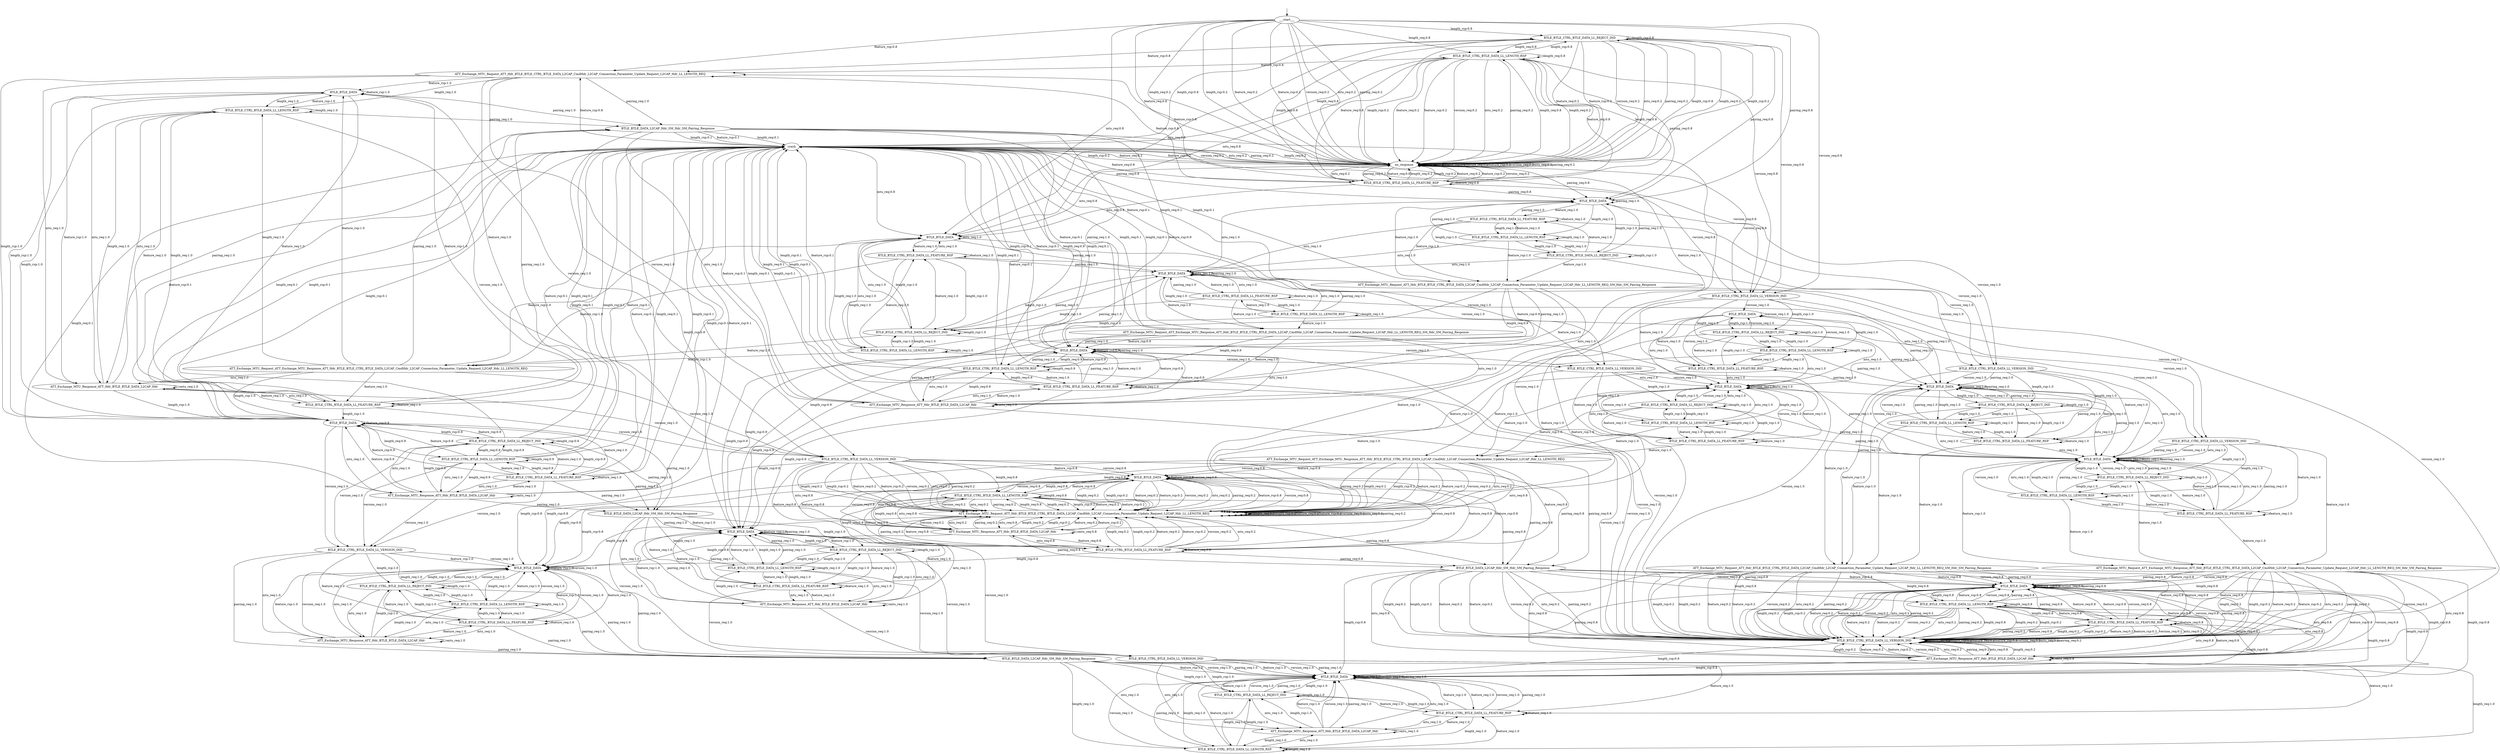 digraph bluetooth {
0 [label="___start___"];
s00 [label="BTLE_BTLE_CTRL_BTLE_DATA_LL_REJECT_IND"];
s01 [label="crash"];
s02 [label="BTLE_BTLE_CTRL_BTLE_DATA_LL_LENGTH_RSP"];
s03 [label="no_response"];
s04 [label="BTLE_BTLE_CTRL_BTLE_DATA_LL_FEATURE_RSP"];
s10 [label="BTLE_BTLE_DATA"];
s11 [label="BTLE_BTLE_CTRL_BTLE_DATA_LL_FEATURE_RSP"];
s12 [label="BTLE_BTLE_CTRL_BTLE_DATA_LL_LENGTH_RSP"];
s13 [label="BTLE_BTLE_CTRL_BTLE_DATA_LL_REJECT_IND"];
s20 [label="BTLE_BTLE_DATA"];
s21 [label="BTLE_BTLE_CTRL_BTLE_DATA_LL_FEATURE_RSP"];
s22 [label="BTLE_BTLE_CTRL_BTLE_DATA_LL_LENGTH_RSP"];
s23 [label="BTLE_BTLE_CTRL_BTLE_DATA_LL_REJECT_IND"];
s30 [label="BTLE_BTLE_DATA"];
s31 [label="BTLE_BTLE_CTRL_BTLE_DATA_LL_REJECT_IND"];
s32 [label="BTLE_BTLE_CTRL_BTLE_DATA_LL_LENGTH_RSP"];
s33 [label="BTLE_BTLE_CTRL_BTLE_DATA_LL_VERSION_IND"];
s34 [label="BTLE_BTLE_CTRL_BTLE_DATA_LL_FEATURE_RSP"];
s40 [label="BTLE_BTLE_DATA"];
s41 [label="ATT_Exchange_MTU_Request_ATT_Exchange_MTU_Response_ATT_Hdr_BTLE_BTLE_CTRL_BTLE_DATA_L2CAP_CmdHdr_L2CAP_Connection_Parameter_Update_Request_L2CAP_Hdr_LL_LENGTH_REQ"];
s42 [label="BTLE_BTLE_CTRL_BTLE_DATA_LL_LENGTH_RSP"];
s43 [label="ATT_Exchange_MTU_Request_ATT_Hdr_BTLE_BTLE_CTRL_BTLE_DATA_L2CAP_CmdHdr_L2CAP_Connection_Parameter_Update_Request_L2CAP_Hdr_LL_LENGTH_REQ"];
s44 [label="ATT_Exchange_MTU_Response_ATT_Hdr_BTLE_BTLE_DATA_L2CAP_Hdr"];
s45 [label="BTLE_BTLE_CTRL_BTLE_DATA_LL_FEATURE_RSP"];
s50 [label="BTLE_BTLE_DATA"];
s51 [label="BTLE_BTLE_CTRL_BTLE_DATA_LL_REJECT_IND"];
s52 [label="BTLE_BTLE_CTRL_BTLE_DATA_LL_LENGTH_RSP"];
s53 [label="ATT_Exchange_MTU_Response_ATT_Hdr_BTLE_BTLE_DATA_L2CAP_Hdr"];
s54 [label="BTLE_BTLE_CTRL_BTLE_DATA_LL_FEATURE_RSP"];
s60 [label="BTLE_BTLE_DATA"];
s61 [label="ATT_Exchange_MTU_Request_ATT_Exchange_MTU_Response_ATT_Hdr_BTLE_BTLE_CTRL_BTLE_DATA_L2CAP_CmdHdr_L2CAP_Connection_Parameter_Update_Request_L2CAP_Hdr_LL_LENGTH_REQ"];
s62 [label="BTLE_BTLE_CTRL_BTLE_DATA_LL_LENGTH_RSP"];
s63 [label="ATT_Exchange_MTU_Request_ATT_Hdr_BTLE_BTLE_CTRL_BTLE_DATA_L2CAP_CmdHdr_L2CAP_Connection_Parameter_Update_Request_L2CAP_Hdr_LL_LENGTH_REQ"];
s64 [label="ATT_Exchange_MTU_Response_ATT_Hdr_BTLE_BTLE_DATA_L2CAP_Hdr"];
s65 [label="BTLE_BTLE_CTRL_BTLE_DATA_LL_VERSION_IND"];
s66 [label="BTLE_BTLE_CTRL_BTLE_DATA_LL_FEATURE_RSP"];
s70 [label="BTLE_BTLE_DATA"];
s71 [label="BTLE_BTLE_CTRL_BTLE_DATA_LL_REJECT_IND"];
s72 [label="BTLE_BTLE_CTRL_BTLE_DATA_LL_LENGTH_RSP"];
s73 [label="BTLE_BTLE_CTRL_BTLE_DATA_LL_VERSION_IND"];
s74 [label="BTLE_BTLE_CTRL_BTLE_DATA_LL_FEATURE_RSP"];
s80 [label="BTLE_BTLE_DATA"];
s81 [label="BTLE_BTLE_CTRL_BTLE_DATA_LL_FEATURE_RSP"];
s82 [label="BTLE_BTLE_CTRL_BTLE_DATA_LL_LENGTH_RSP"];
s90 [label="BTLE_BTLE_DATA"];
s91 [label="BTLE_BTLE_CTRL_BTLE_DATA_LL_REJECT_IND"];
s92 [label="BTLE_BTLE_CTRL_BTLE_DATA_LL_LENGTH_RSP"];
s93 [label="BTLE_BTLE_CTRL_BTLE_DATA_LL_VERSION_IND"];
s94 [label="BTLE_BTLE_CTRL_BTLE_DATA_LL_FEATURE_RSP"];
s100 [label="BTLE_BTLE_DATA"];
s101 [label="BTLE_BTLE_DATA_L2CAP_Hdr_SM_Hdr_SM_Pairing_Response"];
s102 [label="BTLE_BTLE_CTRL_BTLE_DATA_LL_LENGTH_RSP"];
s103 [label="BTLE_BTLE_CTRL_BTLE_DATA_LL_FEATURE_RSP"];
s104 [label="ATT_Exchange_MTU_Request_ATT_Hdr_BTLE_BTLE_CTRL_BTLE_DATA_L2CAP_CmdHdr_L2CAP_Connection_Parameter_Update_Request_L2CAP_Hdr_LL_LENGTH_REQ_SM_Hdr_SM_Pairing_Response"];
s105 [label="ATT_Exchange_MTU_Response_ATT_Hdr_BTLE_BTLE_DATA_L2CAP_Hdr"];
s106 [label="ATT_Exchange_MTU_Request_ATT_Exchange_MTU_Response_ATT_Hdr_BTLE_BTLE_CTRL_BTLE_DATA_L2CAP_CmdHdr_L2CAP_Connection_Parameter_Update_Request_L2CAP_Hdr_LL_LENGTH_REQ_SM_Hdr_SM_Pairing_Response"];
s110 [label="BTLE_BTLE_DATA"];
s111 [label="BTLE_BTLE_CTRL_BTLE_DATA_LL_REJECT_IND"];
s112 [label="BTLE_BTLE_CTRL_BTLE_DATA_LL_LENGTH_RSP"];
s113 [label="BTLE_BTLE_CTRL_BTLE_DATA_LL_VERSION_IND"];
s114 [label="BTLE_BTLE_CTRL_BTLE_DATA_LL_FEATURE_RSP"];
s120 [label="BTLE_BTLE_DATA"];
s121 [label="BTLE_BTLE_DATA_L2CAP_Hdr_SM_Hdr_SM_Pairing_Response"];
s122 [label="BTLE_BTLE_CTRL_BTLE_DATA_LL_LENGTH_RSP"];
s123 [label="BTLE_BTLE_CTRL_BTLE_DATA_LL_FEATURE_RSP"];
s124 [label="ATT_Exchange_MTU_Request_ATT_Hdr_BTLE_BTLE_CTRL_BTLE_DATA_L2CAP_CmdHdr_L2CAP_Connection_Parameter_Update_Request_L2CAP_Hdr_LL_LENGTH_REQ_SM_Hdr_SM_Pairing_Response"];
s125 [label="ATT_Exchange_MTU_Response_ATT_Hdr_BTLE_BTLE_DATA_L2CAP_Hdr"];
s126 [label="BTLE_BTLE_CTRL_BTLE_DATA_LL_VERSION_IND"];
s127 [label="ATT_Exchange_MTU_Request_ATT_Exchange_MTU_Response_ATT_Hdr_BTLE_BTLE_CTRL_BTLE_DATA_L2CAP_CmdHdr_L2CAP_Connection_Parameter_Update_Request_L2CAP_Hdr_LL_LENGTH_REQ_SM_Hdr_SM_Pairing_Response"];
s130 [label="BTLE_BTLE_DATA"];
s131 [label="BTLE_BTLE_CTRL_BTLE_DATA_LL_REJECT_IND"];
s132 [label="BTLE_BTLE_DATA_L2CAP_Hdr_SM_Hdr_SM_Pairing_Response"];
s133 [label="BTLE_BTLE_CTRL_BTLE_DATA_LL_LENGTH_RSP"];
s134 [label="ATT_Exchange_MTU_Response_ATT_Hdr_BTLE_BTLE_DATA_L2CAP_Hdr"];
s135 [label="BTLE_BTLE_CTRL_BTLE_DATA_LL_FEATURE_RSP"];
s140 [label="BTLE_BTLE_DATA"];
s141 [label="BTLE_BTLE_CTRL_BTLE_DATA_LL_REJECT_IND"];
s142 [label="BTLE_BTLE_CTRL_BTLE_DATA_LL_LENGTH_RSP"];
s143 [label="ATT_Exchange_MTU_Response_ATT_Hdr_BTLE_BTLE_DATA_L2CAP_Hdr"];
s144 [label="BTLE_BTLE_CTRL_BTLE_DATA_LL_VERSION_IND"];
s145 [label="BTLE_BTLE_CTRL_BTLE_DATA_LL_FEATURE_RSP"];
s150 [label="BTLE_BTLE_DATA"];
s151 [label="BTLE_BTLE_CTRL_BTLE_DATA_LL_REJECT_IND"];
s152 [label="BTLE_BTLE_DATA_L2CAP_Hdr_SM_Hdr_SM_Pairing_Response"];
s153 [label="BTLE_BTLE_CTRL_BTLE_DATA_LL_LENGTH_RSP"];
s154 [label="ATT_Exchange_MTU_Response_ATT_Hdr_BTLE_BTLE_DATA_L2CAP_Hdr"];
s155 [label="BTLE_BTLE_CTRL_BTLE_DATA_LL_VERSION_IND"];
s156 [label="BTLE_BTLE_CTRL_BTLE_DATA_LL_FEATURE_RSP"];
0 -> s03  [label="length_req:0.2"];
0 -> s02  [label="length_req:0.8"];
0 -> s03  [label="length_rsp:0.2"];
0 -> s00  [label="length_rsp:0.8"];
0 -> s03  [label="feature_req:0.2"];
0 -> s04  [label="feature_req:0.8"];
0 -> s03  [label="feature_rsp:0.2"];
0 -> s43  [label="feature_rsp:0.8"];
0 -> s03  [label="version_req:0.2"];
0 -> s33  [label="version_req:0.8"];
0 -> s03  [label="mtu_req:0.2"];
0 -> s20  [label="mtu_req:0.8"];
0 -> s03  [label="pairing_req:0.2"];
0 -> s10  [label="pairing_req:0.8"];
s00 -> s03  [label="length_req:0.2"];
s00 -> s02  [label="length_req:0.8"];
s00 -> s03  [label="length_rsp:0.2"];
s00 -> s00  [label="length_rsp:0.8"];
s00 -> s03  [label="feature_req:0.2"];
s00 -> s04  [label="feature_req:0.8"];
s00 -> s03  [label="feature_rsp:0.2"];
s00 -> s43  [label="feature_rsp:0.8"];
s00 -> s03  [label="version_req:0.2"];
s00 -> s33  [label="version_req:0.8"];
s00 -> s03  [label="mtu_req:0.2"];
s00 -> s20  [label="mtu_req:0.8"];
s00 -> s03  [label="pairing_req:0.2"];
s00 -> s10  [label="pairing_req:0.8"];
s01 -> s03  [label="length_req:0.2"];
s01 -> s02  [label="length_req:0.8"];
s01 -> s03  [label="length_rsp:0.2"];
s01 -> s00  [label="length_rsp:0.8"];
s01 -> s03  [label="feature_req:0.2"];
s01 -> s04  [label="feature_req:0.8"];
s01 -> s03  [label="feature_rsp:0.2"];
s01 -> s43  [label="feature_rsp:0.8"];
s01 -> s03  [label="version_req:0.2"];
s01 -> s33  [label="version_req:0.8"];
s01 -> s03  [label="mtu_req:0.2"];
s01 -> s20  [label="mtu_req:0.8"];
s01 -> s03  [label="pairing_req:0.2"];
s01 -> s10  [label="pairing_req:0.8"];
s02 -> s03  [label="length_req:0.2"];
s02 -> s02  [label="length_req:0.8"];
s02 -> s03  [label="length_rsp:0.2"];
s02 -> s00  [label="length_rsp:0.8"];
s02 -> s03  [label="feature_req:0.2"];
s02 -> s04  [label="feature_req:0.8"];
s02 -> s03  [label="feature_rsp:0.2"];
s02 -> s43  [label="feature_rsp:0.8"];
s02 -> s03  [label="version_req:0.2"];
s02 -> s33  [label="version_req:0.8"];
s02 -> s03  [label="mtu_req:0.2"];
s02 -> s20  [label="mtu_req:0.8"];
s02 -> s03  [label="pairing_req:0.2"];
s02 -> s10  [label="pairing_req:0.8"];
s03 -> s03  [label="length_req:0.2"];
s03 -> s02  [label="length_req:0.8"];
s03 -> s03  [label="length_rsp:0.2"];
s03 -> s00  [label="length_rsp:0.8"];
s03 -> s03  [label="feature_req:0.2"];
s03 -> s04  [label="feature_req:0.8"];
s03 -> s03  [label="feature_rsp:0.2"];
s03 -> s43  [label="feature_rsp:0.8"];
s03 -> s03  [label="version_req:0.2"];
s03 -> s33  [label="version_req:0.8"];
s03 -> s03  [label="mtu_req:0.2"];
s03 -> s20  [label="mtu_req:0.8"];
s03 -> s03  [label="pairing_req:0.2"];
s03 -> s10  [label="pairing_req:0.8"];
s04 -> s03  [label="length_req:0.2"];
s04 -> s02  [label="length_req:0.8"];
s04 -> s03  [label="length_rsp:0.2"];
s04 -> s00  [label="length_rsp:0.8"];
s04 -> s03  [label="feature_req:0.2"];
s04 -> s04  [label="feature_req:0.8"];
s04 -> s03  [label="feature_rsp:0.2"];
s04 -> s43  [label="feature_rsp:0.8"];
s04 -> s03  [label="version_req:0.2"];
s04 -> s33  [label="version_req:0.8"];
s04 -> s03  [label="mtu_req:0.2"];
s04 -> s20  [label="mtu_req:0.8"];
s04 -> s03  [label="pairing_req:0.2"];
s04 -> s10  [label="pairing_req:0.8"];
s10 -> s12  [label="length_req:1.0"];
s10 -> s13  [label="length_rsp:1.0"];
s10 -> s11  [label="feature_req:1.0"];
s10 -> s104  [label="feature_rsp:1.0"];
s10 -> s93  [label="version_req:1.0"];
s10 -> s80  [label="mtu_req:1.0"];
s10 -> s10  [label="pairing_req:1.0"];
s11 -> s12  [label="length_req:1.0"];
s11 -> s13  [label="length_rsp:1.0"];
s11 -> s11  [label="feature_req:1.0"];
s11 -> s104  [label="feature_rsp:1.0"];
s11 -> s93  [label="version_req:1.0"];
s11 -> s80  [label="mtu_req:1.0"];
s11 -> s10  [label="pairing_req:1.0"];
s12 -> s12  [label="length_req:1.0"];
s12 -> s13  [label="length_rsp:1.0"];
s12 -> s11  [label="feature_req:1.0"];
s12 -> s104  [label="feature_rsp:1.0"];
s12 -> s93  [label="version_req:1.0"];
s12 -> s80  [label="mtu_req:1.0"];
s12 -> s10  [label="pairing_req:1.0"];
s13 -> s12  [label="length_req:1.0"];
s13 -> s13  [label="length_rsp:1.0"];
s13 -> s11  [label="feature_req:1.0"];
s13 -> s104  [label="feature_rsp:1.0"];
s13 -> s93  [label="version_req:1.0"];
s13 -> s80  [label="mtu_req:1.0"];
s13 -> s10  [label="pairing_req:1.0"];
s20 -> s22  [label="length_req:1.0"];
s20 -> s23  [label="length_rsp:1.0"];
s20 -> s21  [label="feature_req:1.0"];
s20 -> s41  [label="feature_rsp:1.0"];
s20 -> s73  [label="version_req:1.0"];
s20 -> s20  [label="mtu_req:1.0"];
s20 -> s80  [label="pairing_req:1.0"];
s21 -> s22  [label="length_req:1.0"];
s21 -> s23  [label="length_rsp:1.0"];
s21 -> s21  [label="feature_req:1.0"];
s21 -> s41  [label="feature_rsp:1.0"];
s21 -> s73  [label="version_req:1.0"];
s21 -> s20  [label="mtu_req:1.0"];
s21 -> s80  [label="pairing_req:1.0"];
s22 -> s22  [label="length_req:1.0"];
s22 -> s23  [label="length_rsp:1.0"];
s22 -> s21  [label="feature_req:1.0"];
s22 -> s41  [label="feature_rsp:1.0"];
s22 -> s73  [label="version_req:1.0"];
s22 -> s20  [label="mtu_req:1.0"];
s22 -> s80  [label="pairing_req:1.0"];
s23 -> s22  [label="length_req:1.0"];
s23 -> s23  [label="length_rsp:1.0"];
s23 -> s21  [label="feature_req:1.0"];
s23 -> s41  [label="feature_rsp:1.0"];
s23 -> s73  [label="version_req:1.0"];
s23 -> s20  [label="mtu_req:1.0"];
s23 -> s80  [label="pairing_req:1.0"];
s30 -> s32  [label="length_req:1.0"];
s30 -> s31  [label="length_rsp:1.0"];
s30 -> s34  [label="feature_req:1.0"];
s30 -> s63  [label="feature_rsp:1.0"];
s30 -> s30  [label="version_req:1.0"];
s30 -> s70  [label="mtu_req:1.0"];
s30 -> s90  [label="pairing_req:1.0"];
s31 -> s32  [label="length_req:1.0"];
s31 -> s31  [label="length_rsp:1.0"];
s31 -> s34  [label="feature_req:1.0"];
s31 -> s63  [label="feature_rsp:1.0"];
s31 -> s30  [label="version_req:1.0"];
s31 -> s70  [label="mtu_req:1.0"];
s31 -> s90  [label="pairing_req:1.0"];
s32 -> s32  [label="length_req:1.0"];
s32 -> s31  [label="length_rsp:1.0"];
s32 -> s34  [label="feature_req:1.0"];
s32 -> s63  [label="feature_rsp:1.0"];
s32 -> s30  [label="version_req:1.0"];
s32 -> s70  [label="mtu_req:1.0"];
s32 -> s90  [label="pairing_req:1.0"];
s33 -> s32  [label="length_req:1.0"];
s33 -> s31  [label="length_rsp:1.0"];
s33 -> s34  [label="feature_req:1.0"];
s33 -> s63  [label="feature_rsp:1.0"];
s33 -> s30  [label="version_req:1.0"];
s33 -> s70  [label="mtu_req:1.0"];
s33 -> s90  [label="pairing_req:1.0"];
s34 -> s32  [label="length_req:1.0"];
s34 -> s31  [label="length_rsp:1.0"];
s34 -> s34  [label="feature_req:1.0"];
s34 -> s63  [label="feature_rsp:1.0"];
s34 -> s30  [label="version_req:1.0"];
s34 -> s70  [label="mtu_req:1.0"];
s34 -> s90  [label="pairing_req:1.0"];
s40 -> s42  [label="length_req:1.0"];
s40 -> s50  [label="length_rsp:1.0"];
s40 -> s45  [label="feature_req:1.0"];
s40 -> s40  [label="feature_rsp:1.0"];
s40 -> s65  [label="version_req:1.0"];
s40 -> s44  [label="mtu_req:1.0"];
s40 -> s101  [label="pairing_req:1.0"];
s41 -> s42  [label="length_req:1.0"];
s41 -> s50  [label="length_rsp:1.0"];
s41 -> s45  [label="feature_req:1.0"];
s41 -> s40  [label="feature_rsp:1.0"];
s41 -> s65  [label="version_req:1.0"];
s41 -> s44  [label="mtu_req:1.0"];
s41 -> s101  [label="pairing_req:1.0"];
s42 -> s42  [label="length_req:1.0"];
s42 -> s50  [label="length_rsp:1.0"];
s42 -> s45  [label="feature_req:1.0"];
s42 -> s40  [label="feature_rsp:1.0"];
s42 -> s65  [label="version_req:1.0"];
s42 -> s44  [label="mtu_req:1.0"];
s42 -> s101  [label="pairing_req:1.0"];
s43 -> s42  [label="length_req:1.0"];
s43 -> s50  [label="length_rsp:1.0"];
s43 -> s45  [label="feature_req:1.0"];
s43 -> s40  [label="feature_rsp:1.0"];
s43 -> s65  [label="version_req:1.0"];
s43 -> s44  [label="mtu_req:1.0"];
s43 -> s101  [label="pairing_req:1.0"];
s44 -> s42  [label="length_req:1.0"];
s44 -> s50  [label="length_rsp:1.0"];
s44 -> s45  [label="feature_req:1.0"];
s44 -> s40  [label="feature_rsp:1.0"];
s44 -> s65  [label="version_req:1.0"];
s44 -> s44  [label="mtu_req:1.0"];
s44 -> s101  [label="pairing_req:1.0"];
s45 -> s42  [label="length_req:1.0"];
s45 -> s50  [label="length_rsp:1.0"];
s45 -> s45  [label="feature_req:1.0"];
s45 -> s40  [label="feature_rsp:1.0"];
s45 -> s65  [label="version_req:1.0"];
s45 -> s44  [label="mtu_req:1.0"];
s45 -> s101  [label="pairing_req:1.0"];
s50 -> s01  [label="length_req:0.1"];
s50 -> s52  [label="length_req:0.9"];
s50 -> s01  [label="length_rsp:0.1"];
s50 -> s51  [label="length_rsp:0.9"];
s50 -> s54  [label="feature_req:1.0"];
s50 -> s01  [label="feature_rsp:0.1"];
s50 -> s50  [label="feature_rsp:0.9"];
s50 -> s144  [label="version_req:1.0"];
s50 -> s53  [label="mtu_req:1.0"];
s50 -> s132  [label="pairing_req:1.0"];
s51 -> s01  [label="length_req:0.1"];
s51 -> s52  [label="length_req:0.9"];
s51 -> s01  [label="length_rsp:0.1"];
s51 -> s51  [label="length_rsp:0.9"];
s51 -> s54  [label="feature_req:1.0"];
s51 -> s01  [label="feature_rsp:0.1"];
s51 -> s50  [label="feature_rsp:0.9"];
s51 -> s144  [label="version_req:1.0"];
s51 -> s53  [label="mtu_req:1.0"];
s51 -> s132  [label="pairing_req:1.0"];
s52 -> s01  [label="length_req:0.1"];
s52 -> s52  [label="length_req:0.9"];
s52 -> s01  [label="length_rsp:0.1"];
s52 -> s51  [label="length_rsp:0.9"];
s52 -> s54  [label="feature_req:1.0"];
s52 -> s01  [label="feature_rsp:0.1"];
s52 -> s50  [label="feature_rsp:0.9"];
s52 -> s144  [label="version_req:1.0"];
s52 -> s53  [label="mtu_req:1.0"];
s52 -> s132  [label="pairing_req:1.0"];
s53 -> s01  [label="length_req:0.1"];
s53 -> s52  [label="length_req:0.9"];
s53 -> s01  [label="length_rsp:0.1"];
s53 -> s51  [label="length_rsp:0.9"];
s53 -> s54  [label="feature_req:1.0"];
s53 -> s01  [label="feature_rsp:0.1"];
s53 -> s50  [label="feature_rsp:0.9"];
s53 -> s144  [label="version_req:1.0"];
s53 -> s53  [label="mtu_req:1.0"];
s53 -> s132  [label="pairing_req:1.0"];
s54 -> s01  [label="length_req:0.1"];
s54 -> s52  [label="length_req:0.9"];
s54 -> s01  [label="length_rsp:0.1"];
s54 -> s51  [label="length_rsp:0.9"];
s54 -> s54  [label="feature_req:1.0"];
s54 -> s01  [label="feature_rsp:0.1"];
s54 -> s50  [label="feature_rsp:0.9"];
s54 -> s144  [label="version_req:1.0"];
s54 -> s53  [label="mtu_req:1.0"];
s54 -> s132  [label="pairing_req:1.0"];
s60 -> s63  [label="length_req:0.2"];
s60 -> s62  [label="length_req:0.8"];
s60 -> s63  [label="length_rsp:0.2"];
s60 -> s140  [label="length_rsp:0.8"];
s60 -> s63  [label="feature_req:0.2"];
s60 -> s66  [label="feature_req:0.8"];
s60 -> s63  [label="feature_rsp:0.2"];
s60 -> s60  [label="feature_rsp:0.8"];
s60 -> s63  [label="version_req:0.2"];
s60 -> s60  [label="version_req:0.8"];
s60 -> s63  [label="mtu_req:0.2"];
s60 -> s64  [label="mtu_req:0.8"];
s60 -> s63  [label="pairing_req:0.2"];
s60 -> s121  [label="pairing_req:0.8"];
s61 -> s63  [label="length_req:0.2"];
s61 -> s62  [label="length_req:0.8"];
s61 -> s63  [label="length_rsp:0.2"];
s61 -> s140  [label="length_rsp:0.8"];
s61 -> s63  [label="feature_req:0.2"];
s61 -> s66  [label="feature_req:0.8"];
s61 -> s63  [label="feature_rsp:0.2"];
s61 -> s60  [label="feature_rsp:0.8"];
s61 -> s63  [label="version_req:0.2"];
s61 -> s60  [label="version_req:0.8"];
s61 -> s63  [label="mtu_req:0.2"];
s61 -> s64  [label="mtu_req:0.8"];
s61 -> s63  [label="pairing_req:0.2"];
s61 -> s121  [label="pairing_req:0.8"];
s62 -> s63  [label="length_req:0.2"];
s62 -> s62  [label="length_req:0.8"];
s62 -> s63  [label="length_rsp:0.2"];
s62 -> s140  [label="length_rsp:0.8"];
s62 -> s63  [label="feature_req:0.2"];
s62 -> s66  [label="feature_req:0.8"];
s62 -> s63  [label="feature_rsp:0.2"];
s62 -> s60  [label="feature_rsp:0.8"];
s62 -> s63  [label="version_req:0.2"];
s62 -> s60  [label="version_req:0.8"];
s62 -> s63  [label="mtu_req:0.2"];
s62 -> s64  [label="mtu_req:0.8"];
s62 -> s63  [label="pairing_req:0.2"];
s62 -> s121  [label="pairing_req:0.8"];
s63 -> s63  [label="length_req:0.2"];
s63 -> s62  [label="length_req:0.8"];
s63 -> s63  [label="length_rsp:0.2"];
s63 -> s140  [label="length_rsp:0.8"];
s63 -> s63  [label="feature_req:0.2"];
s63 -> s66  [label="feature_req:0.8"];
s63 -> s63  [label="feature_rsp:0.2"];
s63 -> s60  [label="feature_rsp:0.8"];
s63 -> s63  [label="version_req:0.2"];
s63 -> s60  [label="version_req:0.8"];
s63 -> s63  [label="mtu_req:0.2"];
s63 -> s64  [label="mtu_req:0.8"];
s63 -> s63  [label="pairing_req:0.2"];
s63 -> s121  [label="pairing_req:0.8"];
s64 -> s63  [label="length_req:0.2"];
s64 -> s62  [label="length_req:0.8"];
s64 -> s63  [label="length_rsp:0.2"];
s64 -> s140  [label="length_rsp:0.8"];
s64 -> s63  [label="feature_req:0.2"];
s64 -> s66  [label="feature_req:0.8"];
s64 -> s63  [label="feature_rsp:0.2"];
s64 -> s60  [label="feature_rsp:0.8"];
s64 -> s63  [label="version_req:0.2"];
s64 -> s60  [label="version_req:0.8"];
s64 -> s63  [label="mtu_req:0.2"];
s64 -> s64  [label="mtu_req:0.8"];
s64 -> s63  [label="pairing_req:0.2"];
s64 -> s121  [label="pairing_req:0.8"];
s65 -> s63  [label="length_req:0.2"];
s65 -> s62  [label="length_req:0.8"];
s65 -> s63  [label="length_rsp:0.2"];
s65 -> s140  [label="length_rsp:0.8"];
s65 -> s63  [label="feature_req:0.2"];
s65 -> s66  [label="feature_req:0.8"];
s65 -> s63  [label="feature_rsp:0.2"];
s65 -> s60  [label="feature_rsp:0.8"];
s65 -> s63  [label="version_req:0.2"];
s65 -> s60  [label="version_req:0.8"];
s65 -> s63  [label="mtu_req:0.2"];
s65 -> s64  [label="mtu_req:0.8"];
s65 -> s63  [label="pairing_req:0.2"];
s65 -> s121  [label="pairing_req:0.8"];
s66 -> s63  [label="length_req:0.2"];
s66 -> s62  [label="length_req:0.8"];
s66 -> s63  [label="length_rsp:0.2"];
s66 -> s140  [label="length_rsp:0.8"];
s66 -> s63  [label="feature_req:0.2"];
s66 -> s66  [label="feature_req:0.8"];
s66 -> s63  [label="feature_rsp:0.2"];
s66 -> s60  [label="feature_rsp:0.8"];
s66 -> s63  [label="version_req:0.2"];
s66 -> s60  [label="version_req:0.8"];
s66 -> s63  [label="mtu_req:0.2"];
s66 -> s64  [label="mtu_req:0.8"];
s66 -> s63  [label="pairing_req:0.2"];
s66 -> s121  [label="pairing_req:0.8"];
s70 -> s72  [label="length_req:1.0"];
s70 -> s71  [label="length_rsp:1.0"];
s70 -> s74  [label="feature_req:1.0"];
s70 -> s61  [label="feature_rsp:1.0"];
s70 -> s70  [label="version_req:1.0"];
s70 -> s70  [label="mtu_req:1.0"];
s70 -> s110  [label="pairing_req:1.0"];
s71 -> s72  [label="length_req:1.0"];
s71 -> s71  [label="length_rsp:1.0"];
s71 -> s74  [label="feature_req:1.0"];
s71 -> s61  [label="feature_rsp:1.0"];
s71 -> s70  [label="version_req:1.0"];
s71 -> s70  [label="mtu_req:1.0"];
s71 -> s110  [label="pairing_req:1.0"];
s72 -> s72  [label="length_req:1.0"];
s72 -> s71  [label="length_rsp:1.0"];
s72 -> s74  [label="feature_req:1.0"];
s72 -> s61  [label="feature_rsp:1.0"];
s72 -> s70  [label="version_req:1.0"];
s72 -> s70  [label="mtu_req:1.0"];
s72 -> s110  [label="pairing_req:1.0"];
s73 -> s72  [label="length_req:1.0"];
s73 -> s71  [label="length_rsp:1.0"];
s73 -> s74  [label="feature_req:1.0"];
s73 -> s61  [label="feature_rsp:1.0"];
s73 -> s70  [label="version_req:1.0"];
s73 -> s70  [label="mtu_req:1.0"];
s73 -> s110  [label="pairing_req:1.0"];
s74 -> s72  [label="length_req:1.0"];
s74 -> s71  [label="length_rsp:1.0"];
s74 -> s74  [label="feature_req:1.0"];
s74 -> s61  [label="feature_rsp:1.0"];
s74 -> s70  [label="version_req:1.0"];
s74 -> s70  [label="mtu_req:1.0"];
s74 -> s110  [label="pairing_req:1.0"];
s80 -> s82  [label="length_req:1.0"];
s80 -> s23  [label="length_rsp:1.0"];
s80 -> s81  [label="feature_req:1.0"];
s80 -> s106  [label="feature_rsp:1.0"];
s80 -> s113  [label="version_req:1.0"];
s80 -> s80  [label="mtu_req:1.0"];
s80 -> s80  [label="pairing_req:1.0"];
s81 -> s82  [label="length_req:1.0"];
s81 -> s23  [label="length_rsp:1.0"];
s81 -> s81  [label="feature_req:1.0"];
s81 -> s106  [label="feature_rsp:1.0"];
s81 -> s113  [label="version_req:1.0"];
s81 -> s80  [label="mtu_req:1.0"];
s81 -> s80  [label="pairing_req:1.0"];
s82 -> s82  [label="length_req:1.0"];
s82 -> s23  [label="length_rsp:1.0"];
s82 -> s81  [label="feature_req:1.0"];
s82 -> s106  [label="feature_rsp:1.0"];
s82 -> s113  [label="version_req:1.0"];
s82 -> s80  [label="mtu_req:1.0"];
s82 -> s80  [label="pairing_req:1.0"];
s90 -> s92  [label="length_req:1.0"];
s90 -> s91  [label="length_rsp:1.0"];
s90 -> s94  [label="feature_req:1.0"];
s90 -> s124  [label="feature_rsp:1.0"];
s90 -> s90  [label="version_req:1.0"];
s90 -> s110  [label="mtu_req:1.0"];
s90 -> s90  [label="pairing_req:1.0"];
s91 -> s92  [label="length_req:1.0"];
s91 -> s91  [label="length_rsp:1.0"];
s91 -> s94  [label="feature_req:1.0"];
s91 -> s124  [label="feature_rsp:1.0"];
s91 -> s90  [label="version_req:1.0"];
s91 -> s110  [label="mtu_req:1.0"];
s91 -> s90  [label="pairing_req:1.0"];
s92 -> s92  [label="length_req:1.0"];
s92 -> s91  [label="length_rsp:1.0"];
s92 -> s94  [label="feature_req:1.0"];
s92 -> s124  [label="feature_rsp:1.0"];
s92 -> s90  [label="version_req:1.0"];
s92 -> s110  [label="mtu_req:1.0"];
s92 -> s90  [label="pairing_req:1.0"];
s93 -> s92  [label="length_req:1.0"];
s93 -> s91  [label="length_rsp:1.0"];
s93 -> s94  [label="feature_req:1.0"];
s93 -> s124  [label="feature_rsp:1.0"];
s93 -> s90  [label="version_req:1.0"];
s93 -> s110  [label="mtu_req:1.0"];
s93 -> s90  [label="pairing_req:1.0"];
s94 -> s92  [label="length_req:1.0"];
s94 -> s91  [label="length_rsp:1.0"];
s94 -> s94  [label="feature_req:1.0"];
s94 -> s124  [label="feature_rsp:1.0"];
s94 -> s90  [label="version_req:1.0"];
s94 -> s110  [label="mtu_req:1.0"];
s94 -> s90  [label="pairing_req:1.0"];
s100 -> s01  [label="length_req:0.1"];
s100 -> s102  [label="length_req:0.9"];
s100 -> s01  [label="length_rsp:0.1"];
s100 -> s130  [label="length_rsp:0.9"];
s100 -> s103  [label="feature_req:1.0"];
s100 -> s01  [label="feature_rsp:0.1"];
s100 -> s100  [label="feature_rsp:0.9"];
s100 -> s126  [label="version_req:1.0"];
s100 -> s105  [label="mtu_req:1.0"];
s100 -> s100  [label="pairing_req:1.0"];
s101 -> s01  [label="length_req:0.1"];
s101 -> s102  [label="length_req:0.9"];
s101 -> s01  [label="length_rsp:0.1"];
s101 -> s130  [label="length_rsp:0.9"];
s101 -> s103  [label="feature_req:1.0"];
s101 -> s01  [label="feature_rsp:0.1"];
s101 -> s100  [label="feature_rsp:0.9"];
s101 -> s126  [label="version_req:1.0"];
s101 -> s105  [label="mtu_req:1.0"];
s101 -> s100  [label="pairing_req:1.0"];
s102 -> s01  [label="length_req:0.1"];
s102 -> s102  [label="length_req:0.9"];
s102 -> s01  [label="length_rsp:0.1"];
s102 -> s130  [label="length_rsp:0.9"];
s102 -> s103  [label="feature_req:1.0"];
s102 -> s01  [label="feature_rsp:0.1"];
s102 -> s100  [label="feature_rsp:0.9"];
s102 -> s126  [label="version_req:1.0"];
s102 -> s105  [label="mtu_req:1.0"];
s102 -> s100  [label="pairing_req:1.0"];
s103 -> s01  [label="length_req:0.1"];
s103 -> s102  [label="length_req:0.9"];
s103 -> s01  [label="length_rsp:0.1"];
s103 -> s130  [label="length_rsp:0.9"];
s103 -> s103  [label="feature_req:1.0"];
s103 -> s01  [label="feature_rsp:0.1"];
s103 -> s100  [label="feature_rsp:0.9"];
s103 -> s126  [label="version_req:1.0"];
s103 -> s105  [label="mtu_req:1.0"];
s103 -> s100  [label="pairing_req:1.0"];
s104 -> s01  [label="length_req:0.1"];
s104 -> s102  [label="length_req:0.9"];
s104 -> s01  [label="length_rsp:0.1"];
s104 -> s130  [label="length_rsp:0.9"];
s104 -> s103  [label="feature_req:1.0"];
s104 -> s01  [label="feature_rsp:0.1"];
s104 -> s100  [label="feature_rsp:0.9"];
s104 -> s126  [label="version_req:1.0"];
s104 -> s105  [label="mtu_req:1.0"];
s104 -> s100  [label="pairing_req:1.0"];
s105 -> s01  [label="length_req:0.1"];
s105 -> s102  [label="length_req:0.9"];
s105 -> s01  [label="length_rsp:0.1"];
s105 -> s130  [label="length_rsp:0.9"];
s105 -> s103  [label="feature_req:1.0"];
s105 -> s01  [label="feature_rsp:0.1"];
s105 -> s100  [label="feature_rsp:0.9"];
s105 -> s126  [label="version_req:1.0"];
s105 -> s105  [label="mtu_req:1.0"];
s105 -> s100  [label="pairing_req:1.0"];
s106 -> s01  [label="length_req:0.1"];
s106 -> s102  [label="length_req:0.9"];
s106 -> s01  [label="length_rsp:0.1"];
s106 -> s130  [label="length_rsp:0.9"];
s106 -> s103  [label="feature_req:1.0"];
s106 -> s01  [label="feature_rsp:0.1"];
s106 -> s100  [label="feature_rsp:0.9"];
s106 -> s126  [label="version_req:1.0"];
s106 -> s105  [label="mtu_req:1.0"];
s106 -> s100  [label="pairing_req:1.0"];
s110 -> s112  [label="length_req:1.0"];
s110 -> s111  [label="length_rsp:1.0"];
s110 -> s114  [label="feature_req:1.0"];
s110 -> s127  [label="feature_rsp:1.0"];
s110 -> s110  [label="version_req:1.0"];
s110 -> s110  [label="mtu_req:1.0"];
s110 -> s110  [label="pairing_req:1.0"];
s111 -> s112  [label="length_req:1.0"];
s111 -> s111  [label="length_rsp:1.0"];
s111 -> s114  [label="feature_req:1.0"];
s111 -> s127  [label="feature_rsp:1.0"];
s111 -> s110  [label="version_req:1.0"];
s111 -> s110  [label="mtu_req:1.0"];
s111 -> s110  [label="pairing_req:1.0"];
s112 -> s112  [label="length_req:1.0"];
s112 -> s111  [label="length_rsp:1.0"];
s112 -> s114  [label="feature_req:1.0"];
s112 -> s127  [label="feature_rsp:1.0"];
s112 -> s110  [label="version_req:1.0"];
s112 -> s110  [label="mtu_req:1.0"];
s112 -> s110  [label="pairing_req:1.0"];
s113 -> s112  [label="length_req:1.0"];
s113 -> s111  [label="length_rsp:1.0"];
s113 -> s114  [label="feature_req:1.0"];
s113 -> s127  [label="feature_rsp:1.0"];
s113 -> s110  [label="version_req:1.0"];
s113 -> s110  [label="mtu_req:1.0"];
s113 -> s110  [label="pairing_req:1.0"];
s114 -> s112  [label="length_req:1.0"];
s114 -> s111  [label="length_rsp:1.0"];
s114 -> s114  [label="feature_req:1.0"];
s114 -> s127  [label="feature_rsp:1.0"];
s114 -> s110  [label="version_req:1.0"];
s114 -> s110  [label="mtu_req:1.0"];
s114 -> s110  [label="pairing_req:1.0"];
s120 -> s126  [label="length_req:0.2"];
s120 -> s122  [label="length_req:0.8"];
s120 -> s126  [label="length_rsp:0.2"];
s120 -> s150  [label="length_rsp:0.8"];
s120 -> s126  [label="feature_req:0.2"];
s120 -> s123  [label="feature_req:0.8"];
s120 -> s126  [label="feature_rsp:0.2"];
s120 -> s120  [label="feature_rsp:0.8"];
s120 -> s126  [label="version_req:0.2"];
s120 -> s120  [label="version_req:0.8"];
s120 -> s126  [label="mtu_req:0.2"];
s120 -> s125  [label="mtu_req:0.8"];
s120 -> s126  [label="pairing_req:0.2"];
s120 -> s120  [label="pairing_req:0.8"];
s121 -> s126  [label="length_req:0.2"];
s121 -> s122  [label="length_req:0.8"];
s121 -> s126  [label="length_rsp:0.2"];
s121 -> s150  [label="length_rsp:0.8"];
s121 -> s126  [label="feature_req:0.2"];
s121 -> s123  [label="feature_req:0.8"];
s121 -> s126  [label="feature_rsp:0.2"];
s121 -> s120  [label="feature_rsp:0.8"];
s121 -> s126  [label="version_req:0.2"];
s121 -> s120  [label="version_req:0.8"];
s121 -> s126  [label="mtu_req:0.2"];
s121 -> s125  [label="mtu_req:0.8"];
s121 -> s126  [label="pairing_req:0.2"];
s121 -> s120  [label="pairing_req:0.8"];
s122 -> s126  [label="length_req:0.2"];
s122 -> s122  [label="length_req:0.8"];
s122 -> s126  [label="length_rsp:0.2"];
s122 -> s150  [label="length_rsp:0.8"];
s122 -> s126  [label="feature_req:0.2"];
s122 -> s123  [label="feature_req:0.8"];
s122 -> s126  [label="feature_rsp:0.2"];
s122 -> s120  [label="feature_rsp:0.8"];
s122 -> s126  [label="version_req:0.2"];
s122 -> s120  [label="version_req:0.8"];
s122 -> s126  [label="mtu_req:0.2"];
s122 -> s125  [label="mtu_req:0.8"];
s122 -> s126  [label="pairing_req:0.2"];
s122 -> s120  [label="pairing_req:0.8"];
s123 -> s126  [label="length_req:0.2"];
s123 -> s122  [label="length_req:0.8"];
s123 -> s126  [label="length_rsp:0.2"];
s123 -> s150  [label="length_rsp:0.8"];
s123 -> s126  [label="feature_req:0.2"];
s123 -> s123  [label="feature_req:0.8"];
s123 -> s126  [label="feature_rsp:0.2"];
s123 -> s120  [label="feature_rsp:0.8"];
s123 -> s126  [label="version_req:0.2"];
s123 -> s120  [label="version_req:0.8"];
s123 -> s126  [label="mtu_req:0.2"];
s123 -> s125  [label="mtu_req:0.8"];
s123 -> s126  [label="pairing_req:0.2"];
s123 -> s120  [label="pairing_req:0.8"];
s124 -> s126  [label="length_req:0.2"];
s124 -> s122  [label="length_req:0.8"];
s124 -> s126  [label="length_rsp:0.2"];
s124 -> s150  [label="length_rsp:0.8"];
s124 -> s126  [label="feature_req:0.2"];
s124 -> s123  [label="feature_req:0.8"];
s124 -> s126  [label="feature_rsp:0.2"];
s124 -> s120  [label="feature_rsp:0.8"];
s124 -> s126  [label="version_req:0.2"];
s124 -> s120  [label="version_req:0.8"];
s124 -> s126  [label="mtu_req:0.2"];
s124 -> s125  [label="mtu_req:0.8"];
s124 -> s126  [label="pairing_req:0.2"];
s124 -> s120  [label="pairing_req:0.8"];
s125 -> s126  [label="length_req:0.2"];
s125 -> s122  [label="length_req:0.8"];
s125 -> s126  [label="length_rsp:0.2"];
s125 -> s150  [label="length_rsp:0.8"];
s125 -> s126  [label="feature_req:0.2"];
s125 -> s123  [label="feature_req:0.8"];
s125 -> s126  [label="feature_rsp:0.2"];
s125 -> s120  [label="feature_rsp:0.8"];
s125 -> s126  [label="version_req:0.2"];
s125 -> s120  [label="version_req:0.8"];
s125 -> s126  [label="mtu_req:0.2"];
s125 -> s125  [label="mtu_req:0.8"];
s125 -> s126  [label="pairing_req:0.2"];
s125 -> s120  [label="pairing_req:0.8"];
s126 -> s126  [label="length_req:0.2"];
s126 -> s122  [label="length_req:0.8"];
s126 -> s126  [label="length_rsp:0.2"];
s126 -> s150  [label="length_rsp:0.8"];
s126 -> s126  [label="feature_req:0.2"];
s126 -> s123  [label="feature_req:0.8"];
s126 -> s126  [label="feature_rsp:0.2"];
s126 -> s120  [label="feature_rsp:0.8"];
s126 -> s126  [label="version_req:0.2"];
s126 -> s120  [label="version_req:0.8"];
s126 -> s126  [label="mtu_req:0.2"];
s126 -> s125  [label="mtu_req:0.8"];
s126 -> s126  [label="pairing_req:0.2"];
s126 -> s120  [label="pairing_req:0.8"];
s127 -> s126  [label="length_req:0.2"];
s127 -> s122  [label="length_req:0.8"];
s127 -> s126  [label="length_rsp:0.2"];
s127 -> s150  [label="length_rsp:0.8"];
s127 -> s126  [label="feature_req:0.2"];
s127 -> s123  [label="feature_req:0.8"];
s127 -> s126  [label="feature_rsp:0.2"];
s127 -> s120  [label="feature_rsp:0.8"];
s127 -> s126  [label="version_req:0.2"];
s127 -> s120  [label="version_req:0.8"];
s127 -> s126  [label="mtu_req:0.2"];
s127 -> s125  [label="mtu_req:0.8"];
s127 -> s126  [label="pairing_req:0.2"];
s127 -> s120  [label="pairing_req:0.8"];
s130 -> s133  [label="length_req:1.0"];
s130 -> s131  [label="length_rsp:1.0"];
s130 -> s135  [label="feature_req:1.0"];
s130 -> s130  [label="feature_rsp:1.0"];
s130 -> s155  [label="version_req:1.0"];
s130 -> s134  [label="mtu_req:1.0"];
s130 -> s130  [label="pairing_req:1.0"];
s131 -> s133  [label="length_req:1.0"];
s131 -> s131  [label="length_rsp:1.0"];
s131 -> s135  [label="feature_req:1.0"];
s131 -> s130  [label="feature_rsp:1.0"];
s131 -> s155  [label="version_req:1.0"];
s131 -> s134  [label="mtu_req:1.0"];
s131 -> s130  [label="pairing_req:1.0"];
s132 -> s133  [label="length_req:1.0"];
s132 -> s131  [label="length_rsp:1.0"];
s132 -> s135  [label="feature_req:1.0"];
s132 -> s130  [label="feature_rsp:1.0"];
s132 -> s155  [label="version_req:1.0"];
s132 -> s134  [label="mtu_req:1.0"];
s132 -> s130  [label="pairing_req:1.0"];
s133 -> s133  [label="length_req:1.0"];
s133 -> s131  [label="length_rsp:1.0"];
s133 -> s135  [label="feature_req:1.0"];
s133 -> s130  [label="feature_rsp:1.0"];
s133 -> s155  [label="version_req:1.0"];
s133 -> s134  [label="mtu_req:1.0"];
s133 -> s130  [label="pairing_req:1.0"];
s134 -> s133  [label="length_req:1.0"];
s134 -> s131  [label="length_rsp:1.0"];
s134 -> s135  [label="feature_req:1.0"];
s134 -> s130  [label="feature_rsp:1.0"];
s134 -> s155  [label="version_req:1.0"];
s134 -> s134  [label="mtu_req:1.0"];
s134 -> s130  [label="pairing_req:1.0"];
s135 -> s133  [label="length_req:1.0"];
s135 -> s131  [label="length_rsp:1.0"];
s135 -> s135  [label="feature_req:1.0"];
s135 -> s130  [label="feature_rsp:1.0"];
s135 -> s155  [label="version_req:1.0"];
s135 -> s134  [label="mtu_req:1.0"];
s135 -> s130  [label="pairing_req:1.0"];
s140 -> s142  [label="length_req:1.0"];
s140 -> s141  [label="length_rsp:1.0"];
s140 -> s145  [label="feature_req:1.0"];
s140 -> s140  [label="feature_rsp:1.0"];
s140 -> s140  [label="version_req:1.0"];
s140 -> s143  [label="mtu_req:1.0"];
s140 -> s152  [label="pairing_req:1.0"];
s141 -> s142  [label="length_req:1.0"];
s141 -> s141  [label="length_rsp:1.0"];
s141 -> s145  [label="feature_req:1.0"];
s141 -> s140  [label="feature_rsp:1.0"];
s141 -> s140  [label="version_req:1.0"];
s141 -> s143  [label="mtu_req:1.0"];
s141 -> s152  [label="pairing_req:1.0"];
s142 -> s142  [label="length_req:1.0"];
s142 -> s141  [label="length_rsp:1.0"];
s142 -> s145  [label="feature_req:1.0"];
s142 -> s140  [label="feature_rsp:1.0"];
s142 -> s140  [label="version_req:1.0"];
s142 -> s143  [label="mtu_req:1.0"];
s142 -> s152  [label="pairing_req:1.0"];
s143 -> s142  [label="length_req:1.0"];
s143 -> s141  [label="length_rsp:1.0"];
s143 -> s145  [label="feature_req:1.0"];
s143 -> s140  [label="feature_rsp:1.0"];
s143 -> s140  [label="version_req:1.0"];
s143 -> s143  [label="mtu_req:1.0"];
s143 -> s152  [label="pairing_req:1.0"];
s144 -> s142  [label="length_req:1.0"];
s144 -> s141  [label="length_rsp:1.0"];
s144 -> s145  [label="feature_req:1.0"];
s144 -> s140  [label="feature_rsp:1.0"];
s144 -> s140  [label="version_req:1.0"];
s144 -> s143  [label="mtu_req:1.0"];
s144 -> s152  [label="pairing_req:1.0"];
s145 -> s142  [label="length_req:1.0"];
s145 -> s141  [label="length_rsp:1.0"];
s145 -> s145  [label="feature_req:1.0"];
s145 -> s140  [label="feature_rsp:1.0"];
s145 -> s140  [label="version_req:1.0"];
s145 -> s143  [label="mtu_req:1.0"];
s145 -> s152  [label="pairing_req:1.0"];
s150 -> s153  [label="length_req:1.0"];
s150 -> s151  [label="length_rsp:1.0"];
s150 -> s156  [label="feature_req:1.0"];
s150 -> s150  [label="feature_rsp:1.0"];
s150 -> s150  [label="version_req:1.0"];
s150 -> s154  [label="mtu_req:1.0"];
s150 -> s150  [label="pairing_req:1.0"];
s151 -> s153  [label="length_req:1.0"];
s151 -> s151  [label="length_rsp:1.0"];
s151 -> s156  [label="feature_req:1.0"];
s151 -> s150  [label="feature_rsp:1.0"];
s151 -> s150  [label="version_req:1.0"];
s151 -> s154  [label="mtu_req:1.0"];
s151 -> s150  [label="pairing_req:1.0"];
s152 -> s153  [label="length_req:1.0"];
s152 -> s151  [label="length_rsp:1.0"];
s152 -> s156  [label="feature_req:1.0"];
s152 -> s150  [label="feature_rsp:1.0"];
s152 -> s150  [label="version_req:1.0"];
s152 -> s154  [label="mtu_req:1.0"];
s152 -> s150  [label="pairing_req:1.0"];
s153 -> s153  [label="length_req:1.0"];
s153 -> s151  [label="length_rsp:1.0"];
s153 -> s156  [label="feature_req:1.0"];
s153 -> s150  [label="feature_rsp:1.0"];
s153 -> s150  [label="version_req:1.0"];
s153 -> s154  [label="mtu_req:1.0"];
s153 -> s150  [label="pairing_req:1.0"];
s154 -> s153  [label="length_req:1.0"];
s154 -> s151  [label="length_rsp:1.0"];
s154 -> s156  [label="feature_req:1.0"];
s154 -> s150  [label="feature_rsp:1.0"];
s154 -> s150  [label="version_req:1.0"];
s154 -> s154  [label="mtu_req:1.0"];
s154 -> s150  [label="pairing_req:1.0"];
s155 -> s153  [label="length_req:1.0"];
s155 -> s151  [label="length_rsp:1.0"];
s155 -> s156  [label="feature_req:1.0"];
s155 -> s150  [label="feature_rsp:1.0"];
s155 -> s150  [label="version_req:1.0"];
s155 -> s154  [label="mtu_req:1.0"];
s155 -> s150  [label="pairing_req:1.0"];
s156 -> s153  [label="length_req:1.0"];
s156 -> s151  [label="length_rsp:1.0"];
s156 -> s156  [label="feature_req:1.0"];
s156 -> s150  [label="feature_rsp:1.0"];
s156 -> s150  [label="version_req:1.0"];
s156 -> s154  [label="mtu_req:1.0"];
s156 -> s150  [label="pairing_req:1.0"];
__start0 [label="", shape=none];
__start0 -> 0  [label=""];
}
